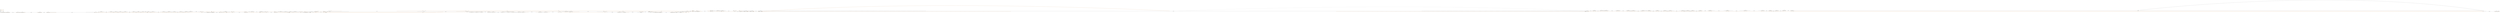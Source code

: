 digraph REFERENCE {
	graph [rankdir=LR splines=spline]
	node [color=black fillcolor=grey fixedsize=true shape=cds]
	edge [arrowhead=vee arrowsize=0.5 color=black penwidth=2]
	"156REF" [label="chrI 156 REF" width=1.2]
	"156REF" -> "157REF"
	"157REF" [label="chrI 157 REF" width=1.2]
	"157REF" -> "167REF"
	"167REF" [label="chrI 167 REF" width=1.2]
	"167REF" -> "168REF"
	"168REF" [label="chrI 168 REF" width=1.2]
	"168REF" -> "176REF"
	"176REF" [label="chrI 176 REF" width=7.2]
	"176REF" -> "177REF"
	"177REF" [label="chrI 177 REF" width=1.2]
	"177REF" -> "249REF"
	"249REF" [label="chrI 249 REF" width=1.2]
	"249REF" -> "250REF"
	"250REF" [label="chrI 250 REF" width=1.2]
	"250REF" -> "261REF"
	"261REF" [label="chrI 261 REF" width=15.8]
	"261REF" -> "262REF"
	"262REF" [label="chrI 262 REF" width=1.2]
	"262REF" -> "420REF"
	"420REF" [label="chrI 420 REF" width=5.4]
	"420REF" -> "421REF"
	"421REF" [label="chrI 421 REF" width=1.2]
	"421REF" -> "475REF"
	"475REF" [label="chrI 475 REF" width=3.2]
	"475REF" -> "476REF"
	"476REF" [label="chrI 476 REF" width=1.2]
	"476REF" -> "508REF"
	"508REF" [label="chrI 508 REF" width=2.0]
	"508REF" -> "509REF"
	"509REF" [label="chrI 509 REF" width=1.2]
	"509REF" -> "529REF"
	"529REF" [label="chrI 529 REF" width=7.3]
	"529REF" -> "530REF"
	"530REF" [label="chrI 530 REF" width=1.2]
	"530REF" -> "603REF"
	"603REF" [label="chrI 603 REF" width=1.2]
	"603REF" -> "604REF"
	"604REF" [label="chrI 604 REF" width=1.2]
	"604REF" -> "609REF"
	"609REF" [label="chrI 609 REF" width=1.2]
	"609REF" -> "610REF"
	"610REF" [label="chrI 610 REF" width=1.2]
	"610REF" -> "617REF"
	"617REF" [label="chrI 617 REF" width=1.5]
	"617REF" -> "618REF"
	"618REF" [label="chrI 618 REF" width=1.2]
	"618REF" -> "633REF"
	"633REF" [label="chrI 633 REF" width=5.8]
	"633REF" -> "634REF"
	"634REF" [label="chrI 634 REF" width=1.2]
	"634REF" -> "692REF"
	"692REF" [label="chrI 692 REF" width=1.2]
	"692REF" -> "693REF"
	"693REF" [label="chrI 693 REF" width=1.2]
	"693REF" -> "700REF"
	"700REF" [label="chrI 700 REF" width=1.2]
	"700REF" -> "701REF"
	"701REF" [label="chrI 701 REF" width=1.2]
	"701REF" -> "708REF"
	"708REF" [label="chrI 708 REF" width=2.0]
	"708REF" -> "709REF"
	"709REF" [label="chrI 709 REF" width=1.2]
	"709REF" -> "729REF"
	"729REF" [label="chrI 729 REF" width=1.2]
	"729REF" -> "730REF"
	"730REF" [label="chrI 730 REF" width=1.2]
	"730REF" -> "742REF"
	"742REF" [label="chrI 742 REF" width=8.2]
	"742REF" -> "743REF"
	"743REF" [label="chrI 743 REF" width=1.2]
	"743REF" -> "825REF"
	"825REF" [label="chrI 825 REF" width=2.1]
	"825REF" -> "826REF"
	"826REF" [label="chrI 826 REF" width=1.2]
	"826REF" -> "847REF"
	"847REF" [label="chrI 847 REF" width=2.2]
	"847REF" -> "848REF"
	"848REF" [label="chrI 848 REF" width=1.2]
	"848REF" -> "870REF"
	"870REF" [label="chrI 870 REF" width=3.2]
	"870REF" -> "871REF"
	"871REF" [label="chrI 871 REF" width=1.2]
	"871REF" -> "903REF"
	"903REF" [label="chrI 903 REF" width=2.0]
	"903REF" -> "904REF"
	"904REF" [label="chrI 904 REF" width=1.2]
	"904REF" -> "924REF"
	"924REF" [label="chrI 924 REF" width=1.2]
	"924REF" -> "925REF"
	"925REF" [label="chrI 925 REF" width=1.2]
	"925REF" -> "936REF"
	"936REF" [label="chrI 936 REF" width=4.2]
	"936REF" -> "937REF"
	"937REF" [label="chrI 937 REF" width=1.2]
	"937REF" -> "979REF"
	"979REF" [label="chrI 979 REF" width=2.7]
	"979REF" -> "980REF"
	"980REF" [label="chrI 980 REF" width=1.2]
	"980REF" -> "1007REF"
	"1007REF" [label="chrI 1007 REF" width=1.2]
	"1007REF" -> "1008REF"
	"1008REF" [label="chrI 1008 REF" width=1.2]
	"1008REF" -> "1012REF"
	"1012REF" [label="chrI 1012 REF" width=1.2]
	"1012REF" -> "1013REF"
	"1013REF" [label="chrI 1013 REF" width=1.2]
	"1013REF" -> "1024REF"
	"1024REF" [label="chrI 1024 REF" width=1.2]
	"1024REF" -> "1025REF"
	"1025REF" [label="chrI 1025 REF" width=1.2]
	"1025REF" -> "1034REF"
	"1034REF" [label="chrI 1034 REF" width=2.9]
	"1034REF" -> "1035REF"
	"1035REF" [label="chrI 1035 REF" width=1.2]
	"1035REF" -> "1064REF"
	"1064REF" [label="chrI 1064 REF" width=1.2]
	"1064REF" -> "1065REF"
	"1065REF" [label="chrI 1065 REF" width=1.2]
	"1065REF" -> "1073REF"
	"1073REF" [label="chrI 1073 REF" width=2.6]
	"1073REF" -> "1074REF"
	"1074REF" [label="chrI 1074 REF" width=1.2]
	"1074REF" -> "1100REF"
	"1100REF" [label="chrI 1100 REF" width=6.2]
	"1100REF" -> "1101REF"
	"1101REF" [label="chrI 1101 REF" width=1.2]
	"1101REF" -> "1163REF"
	"1163REF" [label="chrI 1163 REF" width=1.4]
	"1163REF" -> "1164REF"
	"1164REF" [label="chrI 1164 REF" width=1.2]
	"1164REF" -> "1178REF"
	"1178REF" [label="chrI 1178 REF" width=1.2]
	"1178REF" -> "1179REF"
	"1179REF" [label="chrI 1179 REF" width=1.2]
	"1179REF" -> "1183REF"
	"1183REF" [label="chrI 1183 REF" width=1.2]
	"1183REF" -> "1184REF"
	"1184REF" [label="chrI 1184 REF" width=1.2]
	"1184REF" -> "1196REF"
	"1196REF" [label="chrI 1196 REF" width=1.9]
	"1196REF" -> "1197REF"
	"1197REF" [label="chrI 1197 REF" width=1.2]
	"1197REF" -> "1216REF"
	"1216REF" [label="chrI 1216 REF" width=1.2]
	"1216REF" -> "1217REF"
	"1217REF" [label="chrI 1217 REF" width=1.2]
	"1217REF" -> "1229REF"
	"1229REF" [label="chrI 1229 REF" width=1.2]
	"1229REF" -> "1230REF"
	"1230REF" [label="chrI 1230 REF" width=1.2]
	"1230REF" -> "1237REF"
	"1237REF" [label="chrI 1237 REF" width=1.2]
	"1237REF" -> "1238REF"
	"1238REF" [label="chrI 1238 REF" width=1.2]
	"1238REF" -> "1244REF"
	"1244REF" [label="chrI 1244 REF" width=1.7]
	"1244REF" -> "1245REF"
	"1245REF" [label="chrI 1245 REF" width=1.2]
	"1245REF" -> "1262REF"
	"1262REF" [label="chrI 1262 REF" width=1.2]
	"1262REF" -> "1263REF"
	"1263REF" [label="chrI 1263 REF" width=1.2]
	"1263REF" -> "1274REF"
	"1274REF" [label="chrI 1274 REF" width=1.2]
	"1274REF" -> "1275REF"
	"1275REF" [label="chrI 1275 REF" width=1.2]
	"1275REF" -> "1278REF"
	"1278REF" [label="chrI 1278 REF" width=1.2]
	"1278REF" -> "1279REF"
	"1279REF" [label="chrI 1279 REF" width=1.2]
	"1279REF" -> "1283REF"
	"1283REF" [label="chrI 1283 REF" width=1.6]
	"1283REF" -> "1284REF"
	"1284REF" [label="chrI 1284 REF" width=1.2]
	"1284REF" -> "1300REF"
	"1300REF" [label="chrI 1300 REF" width=1.2]
	"1300REF" -> "1301REF"
	"1301REF" [label="chrI 1301 REF" width=1.2]
	"1301REF" -> "1302REF"
	"1302REF" [label="chrI 1302 REF" width=2.5]
	"1302REF" -> "1303REF"
	"1303REF" [label="chrI 1303 REF" width=1.2]
	"1303REF" -> "1328REF"
	"1328REF" [label="chrI 1328 REF" width=1.2]
	"1328REF" -> "1329REF"
	"1329REF" [label="chrI 1329 REF" width=1.2]
	"1329REF" -> "1333REF"
	"1333REF" [label="chrI 1333 REF" width=1.7]
	"1333REF" -> "1334REF"
	"1334REF" [label="chrI 1334 REF" width=1.2]
	"1334REF" -> "1351REF"
	"1351REF" [label="chrI 1351 REF" width=1.2]
	"1351REF" -> "1352REF"
	"1352REF" [label="chrI 1352 REF" width=1.2]
	"1352REF" -> "1363REF"
	"1363REF" [label="chrI 1363 REF" width=4.3]
	"1363REF" -> "1364REF"
	"1364REF" [label="chrI 1364 REF" width=1.2]
	"1364REF" -> "1407REF"
	"1407REF" [label="chrI 1407 REF" width=1.2]
	"1407REF" -> "1408REF"
	"1408REF" [label="chrI 1408 REF" width=1.2]
	"1408REF" -> "1413REF"
	"1413REF" [label="chrI 1413 REF" width=6.8]
	"1413REF" -> "1414REF"
	"1414REF" [label="chrI 1414 REF" width=1.2]
	"1414REF" -> "1482REF"
	"1482REF" [label="chrI 1482 REF" width=2.2]
	"1482REF" -> "1483REF"
	"1483REF" [label="chrI 1483 REF" width=1.2]
	"1483REF" -> "1505REF"
	"1505REF" [label="chrI 1505 REF" width=1.2]
	"1505REF" -> "1506REF"
	"1506REF" [label="chrI 1506 REF" width=1.2]
	"1506REF" -> "1517REF"
	"1517REF" [label="chrI 1517 REF" width=2.8]
	"1517REF" -> "1518REF"
	"1518REF" [label="chrI 1518 REF" width=1.2]
	"1518REF" -> "1546REF"
	"1546REF" [label="chrI 1546 REF" width=1.2]
	"1546REF" -> "1547REF"
	"1547REF" [label="chrI 1547 REF" width=1.2]
	"1547REF" -> "1557REF"
	"1557REF" [label="chrI 1557 REF" width=14.8]
	"1557REF" -> "1558REF"
	"1558REF" [label="chrI 1558 REF" width=1.2]
	"1558REF" -> "1706REF"
	"1706REF" [label="chrI 1706 REF" width=2.5]
	"1706REF" -> "1707REF"
	"1707REF" [label="chrI 1707 REF" width=1.2]
	"1707REF" -> "1732REF"
	"1732REF" [label="chrI 1732 REF" width=1.9]
	"1732REF" -> "1733REF"
	"1733REF" [label="chrI 1733 REF" width=1.2]
	"1733REF" -> "1752REF"
	"1752REF" [label="chrI 1752 REF" width=2.8]
	"1752REF" -> "1753REF"
	"1753REF" [label="chrI 1753 REF" width=1.2]
	"1753REF" -> "1781REF"
	"1781REF" [label="chrI 1781 REF" width=1.6]
	"1781REF" -> "1782REF"
	"1782REF" [label="chrI 1782 REF" width=1.2]
	"1782REF" -> "1798REF"
	"1798REF" [label="chrI 1798 REF" width=5.5]
	"1798REF" -> "1799REF"
	"1799REF" [label="chrI 1799 REF" width=1.2]
	"1799REF" -> "1854REF"
	"1854REF" [label="chrI 1854 REF" width=12.2]
	"1854REF" -> "1855REF"
	"1855REF" [label="chrI 1855 REF" width=1.2]
	"1855REF" -> "1977REF"
	"1977REF" [label="chrI 1977 REF" width=1.4]
	"1977REF" -> "1978REF"
	"1978REF" [label="chrI 1978 REF" width=1.2]
	"1978REF" -> "1992REF"
	"1992REF" [label="chrI 1992 REF" width=15.2]
	"1992REF" -> "1993REF"
	"1993REF" [label="chrI 1993 REF" width=1.2]
	"1993REF" -> "2145REF"
	"2145REF" [label="chrI 2145 REF" width=6.0]
	"2145REF" -> "2146REF"
	"2146REF" [label="chrI 2146 REF" width=1.2]
	"2146REF" -> "2206REF"
	"2206REF" [label="chrI 2206 REF" width=1.6]
	"2206REF" -> "2207REF"
	"2207REF" [label="chrI 2207 REF" width=1.2]
	"2207REF" -> "2223REF"
	"2223REF" [label="chrI 2223 REF" width=1.2]
	"2223REF" -> "2224REF"
	"2224REF" [label="chrI 2224 REF" width=1.2]
	"2224REF" -> "2227REF"
	"2227REF" [label="chrI 2227 REF" width=9.4]
	"2227REF" -> "2228REF"
	"2228REF" [label="chrI 2228 REF" width=1.2]
	"2228REF" -> "2322REF"
	"2322REF" [label="chrI 2322 REF" width=1.2]
	"2322REF" -> "2323REF"
	"2323REF" [label="chrI 2323 REF" width=1.2]
	"2323REF" -> "2330REF"
	"2330REF" [label="chrI 2330 REF" width=1.2]
	"2330REF" -> "2331REF"
	"2331REF" [label="chrI 2331 REF" width=1.2]
	"2331REF" -> "2335REF"
	"2335REF" [label="chrI 2335 REF" width=1.2]
	"2335REF" -> "2336REF"
	"2336REF" [label="chrI 2336 REF" width=1.2]
	"2336REF" -> "2339REF"
	"2339REF" [label="chrI 2339 REF" width=1.2]
	"2339REF" -> "2340REF"
	"2340REF" [label="chrI 2340 REF" width=1.2]
	"2340REF" -> "2352REF"
	"2352REF" [label="chrI 2352 REF" width=1.7]
	"2352REF" -> "2353REF"
	"2353REF" [label="chrI 2353 REF" width=1.2]
	"2353REF" -> "2370REF"
	"2370REF" [label="chrI 2370 REF" width=1.2]
	"2370REF" -> "2371REF"
	"2371REF" [label="chrI 2371 REF" width=1.2]
	"2371REF" -> "2376REF"
	"2376REF" [label="chrI 2376 REF" width=2.8]
	"2376REF" -> "2377REF"
	"2377REF" [label="chrI 2377 REF" width=1.2]
	"2377REF" -> "2405REF"
	"2405REF" [label="chrI 2405 REF" width=1.2]
	"2405REF" -> "2406REF"
	"2406REF" [label="chrI 2406 REF" width=1.2]
	"2406REF" -> "2412REF"
	"2412REF" [label="chrI 2412 REF" width=7.4]
	"2412REF" -> "2413REF"
	"2413REF" [label="chrI 2413 REF" width=1.2]
	"2413REF" -> "2487REF"
	"2487REF" [label="chrI 2487 REF" width=2.3]
	"2487REF" -> "2488REF"
	"2488REF" [label="chrI 2488 REF" width=1.2]
	"2488REF" -> "2511REF"
	"2511REF" [label="chrI 2511 REF" width=1.2]
	"2511REF" -> "2512REF"
	"2512REF" [label="chrI 2512 REF" width=1.2]
	"2512REF" -> "2523REF"
	"2523REF" [label="chrI 2523 REF" width=1.7]
	"2523REF" -> "2524REF"
	"2524REF" [label="chrI 2524 REF" width=1.2]
	"2524REF" -> "2541REF"
	"2541REF" [label="chrI 2541 REF" width=4.5]
	"2541REF" -> "2542REF"
	"2542REF" [label="chrI 2542 REF" width=1.2]
	"2542REF" -> "2587REF"
	"2587REF" [label="chrI 2587 REF" width=11.7]
	"2587REF" -> "2588REF"
	"2588REF" [label="chrI 2588 REF" width=1.2]
	"2588REF" -> "2705REF"
	"2705REF" [label="chrI 2705 REF" width=4.1]
	"2705REF" -> "2706REF"
	"2706REF" [label="chrI 2706 REF" width=1.2]
	"2706REF" -> "2747REF"
	"2747REF" [label="chrI 2747 REF" width=4.1]
	"2747REF" -> "2748REF"
	"2748REF" [label="chrI 2748 REF" width=1.2]
	"2748REF" -> "2789REF"
	"2789REF" [label="chrI 2789 REF" width=1.2]
	"2789REF" -> "2790REF"
	"2790REF" [label="chrI 2790 REF" width=1.2]
	"2790REF" -> "2796REF"
	"2796REF" [label="chrI 2796 REF" width=9.3]
	"2796REF" -> "2797REF"
	"2797REF" [label="chrI 2797 REF" width=1.2]
	"2797REF" -> "2890REF"
	"2890REF" [label="chrI 2890 REF" width=7.8]
	"2890REF" -> "2891REF"
	"2891REF" [label="chrI 2891 REF" width=1.2]
	"2891REF" -> "2969REF"
	"2969REF" [label="chrI 2969 REF" width=1.6]
	"2969REF" -> "2970REF"
	"2970REF" [label="chrI 2970 REF" width=1.2]
	"2970REF" -> "2986REF"
	"2986REF" [label="chrI 2986 REF" width=6.8]
	"2986REF" -> "2987REF"
	"2987REF" [label="chrI 2987 REF" width=1.2]
	"2987REF" -> "3055REF"
	"3055REF" [label="chrI 3055 REF" width=3.0]
	"3055REF" -> "3056REF"
	"3056REF" [label="chrI 3056 REF" width=1.2]
	"3056REF" -> "3086REF"
	"3086REF" [label="chrI 3086 REF" width=5.3]
	"3086REF" -> "3087REF"
	"3087REF" [label="chrI 3087 REF" width=1.2]
	"3087REF" -> "3140REF"
	"3140REF" [label="chrI 3140 REF" width=4.5]
	"3140REF" -> "3141REF"
	"3141REF" [label="chrI 3141 REF" width=1.2]
	"3141REF" -> "3186REF"
	"3186REF" [label="chrI 3186 REF" width=1.9]
	"3186REF" -> "3187REF"
	"3187REF" [label="chrI 3187 REF" width=1.2]
	"3187REF" -> "3206REF"
	"3206REF" [label="chrI 3206 REF" width=10.3]
	"3206REF" -> "3207REF"
	"3207REF" [label="chrI 3207 REF" width=1.2]
	"3207REF" -> "3310REF"
	"3310REF" [label="chrI 3310 REF" width=1.6]
	"3310REF" -> "3311REF"
	"3311REF" [label="chrI 3311 REF" width=1.2]
	"3311REF" -> "3327REF"
	"3327REF" [label="chrI 3327 REF" width=1.3]
	"3327REF" -> "3328REF"
	"3328REF" [label="chrI 3328 REF" width=1.2]
	"3328REF" -> "3341REF"
	"3341REF" [label="chrI 3341 REF" width=4.6]
	"3341REF" -> "3342REF"
	"3342REF" [label="chrI 3342 REF" width=1.2]
	"3342REF" -> "3388REF"
	"3388REF" [label="chrI 3388 REF" width=7.2]
	"3388REF" -> "3389REF"
	"3389REF" [label="chrI 3389 REF" width=1.2]
	"3389REF" -> "3461REF"
	"3461REF" [label="chrI 3461 REF" width=15.7]
	"3461REF" -> "3462REF"
	"3462REF" [label="chrI 3462 REF" width=1.2]
	"3462REF" -> "3619REF"
	"3619REF" [label="chrI 3619 REF" width=16.4]
	"3619REF" -> "3620REF"
	"3620REF" [label="chrI 3620 REF" width=1.2]
	"3620REF" -> "3784REF"
	"3784REF" [label="chrI 3784 REF" width=15.6]
	"3784REF" -> "3785REF"
	"3785REF" [label="chrI 3785 REF" width=1.2]
	"3785REF" -> "3941REF"
	"3941REF" [label="chrI 3941 REF" width=4.7]
	"3941REF" -> "3942REF"
	"3942REF" [label="chrI 3942 REF" width=1.2]
	"3942REF" -> "3989REF"
	"3989REF" [label="chrI 3989 REF" width=3.1]
	"3989REF" -> "3990REF"
	"3990REF" [label="chrI 3990 REF" width=1.2]
	"3990REF" -> "4021REF"
	"4021REF" [label="chrI 4021 REF" width=4.4]
	"4021REF" -> "4022REF"
	"4022REF" [label="chrI 4022 REF" width=1.2]
	"4022REF" -> "4066REF"
	"4066REF" [label="chrI 4066 REF" width=5.2]
	"4066REF" -> "4067REF"
	"4067REF" [label="chrI 4067 REF" width=1.2]
	"4067REF" -> "4119REF"
	"4119REF" [label="chrI 4119 REF" width=787.6]
	"4119REF" -> "4120REF"
	"4120REF" [label="chrI 4120 REF" width=1.2]
	"4120REF" -> "11996REF"
	"11996REF" [label="chrI 11996 REF" width=12.1]
	"11996REF" -> "11997REF"
	"11997REF" [label="chrI 11997 REF" width=1.2]
	"11997REF" -> "12118REF"
	"12118REF" [label="chrI 12118 REF"]
	"12119REF" [label="chrI 12119 REF"]
	"12118REF" -> "12119REF"
	REF [label=Reference width=1.6]
	REF_ [label=Path]
	REF -> REF_
	subgraph yi38small {
		node [color="#cccc66" fillcolor="#a06435" shape=cds]
		edge [arrowhead=vee arrowsize=0.5 color="#bf7f40" penwidth=4]
		"156REF" [label="chrI 156 REF" width=1.2]
		"156REF" -> "157T" [label=yi38small]
		"157T" [label="chrI 157 T" width=1.2]
		"157T" -> "167REF" [label=yi38small]
		"167REF" [label="chrI 167 REF" width=1.2]
		"167REF" -> "168C" [label=yi38small]
		"168C" [label="chrI 168 C" width=1.2]
		"168C" -> "176REF" [label=yi38small]
		"176REF" [label="chrI 176 REF" width=7.2]
		"176REF" -> "177C" [label=yi38small]
		"177C" [label="chrI 177 C" width=1.2]
		"177C" -> "249REF" [label=yi38small]
		"249REF" [label="chrI 249 REF" width=1.2]
		"249REF" -> "250A" [label=yi38small]
		"250A" [label="chrI 250 A" width=1.2]
		"250A" -> "261REF" [label=yi38small]
		"261REF" [label="chrI 261 REF" width=15.8]
		"261REF" -> "262G" [label=yi38small]
		"262G" [label="chrI 262 G" width=1.2]
		"262G" -> "420REF" [label=yi38small]
		"420REF" [label="chrI 420 REF" width=5.4]
		"420REF" -> "421A" [label=yi38small]
		"421A" [label="chrI 421 A" width=1.2]
		"421A" -> "475REF" [label=yi38small]
		"475REF" [label="chrI 475 REF" width=50.3]
		"475REF" -> "476T" [label=yi38small]
		"476T" [label="chrI 476 T" width=1.2]
		"476T" -> "979REF" [label=yi38small]
		"979REF" [label="chrI 979 REF" width=2.7]
		"979REF" -> "980AC" [label=yi38small]
		"980AC" [label="chrI 980 AC" width=1.2]
		"980AC" -> "1007REF" [label=yi38small]
		"1007REF" [label="chrI 1007 REF" width=1.2]
		"1007REF" -> "1008GTATC" [label=yi38small]
		"1008GTATC" [label="chrI 1008 GTATC" width=1.2]
		"1008GTATC" -> "1012REF" [label=yi38small]
		"1012REF" [label="chrI 1012 REF" width=5.1]
		"1012REF" -> "1013C" [label=yi38small]
		"1013C" [label="chrI 1013 C" width=1.2]
		"1013C" -> "1064REF" [label=yi38small]
		"1064REF" [label="chrI 1064 REF" width=11.3]
		"1064REF" -> "1065T" [label=yi38small]
		"1065T" [label="chrI 1065 T" width=1.2]
		"1065T" -> "1178REF" [label=yi38small]
		"1178REF" [label="chrI 1178 REF" width=6.5]
		"1178REF" -> "1179T" [label=yi38small]
		"1179T" [label="chrI 1179 T" width=1.2]
		"1179T" -> "1244REF" [label=yi38small]
		"1244REF" [label="chrI 1244 REF" width=1.7]
		"1244REF" -> "1245A" [label=yi38small]
		"1245A" [label="chrI 1245 A" width=1.2]
		"1245A" -> "1262REF" [label=yi38small]
		"1262REF" [label="chrI 1262 REF" width=3.9]
		"1262REF" -> "1263T" [label=yi38small]
		"1263T" [label="chrI 1263 T" width=1.2]
		"1263T" -> "1302REF" [label=yi38small]
		"1302REF" [label="chrI 1302 REF" width=44.9]
		"1302REF" -> "1303T" [label=yi38small]
		"1303T" [label="chrI 1303 T" width=1.2]
		"1303T" -> "1752REF" [label=yi38small]
		"1752REF" [label="chrI 1752 REF" width=2.8]
		"1752REF" -> "1753A" [label=yi38small]
		"1753A" [label="chrI 1753 A" width=1.2]
		"1753A" -> "1781REF" [label=yi38small]
		"1781REF" [label="chrI 1781 REF" width=1.6]
		"1781REF" -> "1782T" [label=yi38small]
		"1782T" [label="chrI 1782 T" width=1.2]
		"1782T" -> "1798REF" [label=yi38small]
		"1798REF" [label="chrI 1798 REF" width=34.6]
		"1798REF" -> "1799A" [label=yi38small]
		"1799A" [label="chrI 1799 A" width=1.2]
		"1799A" -> "2145REF" [label=yi38small]
		"2145REF" [label="chrI 2145 REF" width=18.4]
		"2145REF" -> "2146A" [label=yi38small]
		"2146A" [label="chrI 2146 A" width=1.2]
		"2146A" -> "2330REF" [label=yi38small]
		"2330REF" [label="chrI 2330 REF" width=1.2]
		"2330REF" -> "2331C" [label=yi38small]
		"2331C" [label="chrI 2331 C" width=1.2]
		"2331C" -> "2339REF" [label=yi38small]
		"2339REF" [label="chrI 2339 REF" width=3.0]
		"2339REF" -> "2340C" [label=yi38small]
		"2340C" [label="chrI 2340 C" width=1.2]
		"2340C" -> "2370REF" [label=yi38small]
		"2370REF" [label="chrI 2370 REF" width=1.2]
		"2370REF" -> "2371ACTA" [label=yi38small]
		"2371ACTA" [label="chrI 2371 ACTA" width=1.2]
		"2371ACTA" -> "2376REF" [label=yi38small]
		"2376REF" [label="chrI 2376 REF" width=2.8]
		"2376REF" -> "2377A" [label=yi38small]
		"2377A" [label="chrI 2377 A" width=1.2]
		"2377A" -> "2405REF" [label=yi38small]
		"2405REF" [label="chrI 2405 REF" width=1.2]
		"2405REF" -> "2406C" [label=yi38small]
		"2406C" [label="chrI 2406 C" width=1.2]
		"2406C" -> "2412REF" [label=yi38small]
		"2412REF" [label="chrI 2412 REF" width=9.8]
		"2412REF" -> "2413G" [label=yi38small]
		"2413G" [label="chrI 2413 G" width=1.2]
		"2413G" -> "2511REF" [label=yi38small]
		"2511REF" [label="chrI 2511 REF" width=1.2]
		"2511REF" -> "2512G" [label=yi38small]
		"2512G" [label="chrI 2512 G" width=1.2]
		"2512G" -> "2523REF" [label=yi38small]
		"2523REF" [label="chrI 2523 REF" width=1.7]
		"2523REF" -> "2524C" [label=yi38small]
		"2524C" [label="chrI 2524 C" width=1.2]
		"2524C" -> "2541REF" [label=yi38small]
		"2541REF" [label="chrI 2541 REF" width=4.5]
		"2541REF" -> "2542G" [label=yi38small]
		"2542G" [label="chrI 2542 G" width=1.2]
		"2542G" -> "2587REF" [label=yi38small]
		"2587REF" [label="chrI 2587 REF" width=11.7]
		"2587REF" -> "2588T" [label=yi38small]
		"2588T" [label="chrI 2588 T" width=1.2]
		"2588T" -> "2705REF" [label=yi38small]
		"2705REF" [label="chrI 2705 REF" width=4.1]
		"2705REF" -> "2706G" [label=yi38small]
		"2706G" [label="chrI 2706 G" width=1.2]
		"2706G" -> "2747REF" [label=yi38small]
		"2747REF" [label="chrI 2747 REF" width=4.1]
		"2747REF" -> "2748T" [label=yi38small]
		"2748T" [label="chrI 2748 T" width=1.2]
		"2748T" -> "2789REF" [label=yi38small]
		"2789REF" [label="chrI 2789 REF" width=1.2]
		"2789REF" -> "2790A" [label=yi38small]
		"2790A" [label="chrI 2790 A" width=1.2]
		"2790A" -> "2796REF" [label=yi38small]
		"2796REF" [label="chrI 2796 REF" width=9.3]
		"2796REF" -> "2797G" [label=yi38small]
		"2797G" [label="chrI 2797 G" width=1.2]
		"2797G" -> "2890REF" [label=yi38small]
		"2890REF" [label="chrI 2890 REF" width=7.8]
		"2890REF" -> "2891T" [label=yi38small]
		"2891T" [label="chrI 2891 T" width=1.2]
		"2891T" -> "2969REF" [label=yi38small]
		"2969REF" [label="chrI 2969 REF" width=1.6]
		"2969REF" -> "2970C" [label=yi38small]
		"2970C" [label="chrI 2970 C" width=1.2]
		"2970C" -> "2986REF" [label=yi38small]
		"2986REF" [label="chrI 2986 REF" width=6.8]
		"2986REF" -> "2987A" [label=yi38small]
		"2987A" [label="chrI 2987 A" width=1.2]
		"2987A" -> "3055REF" [label=yi38small]
		"3055REF" [label="chrI 3055 REF" width=3.0]
		"3055REF" -> "3056A" [label=yi38small]
		"3056A" [label="chrI 3056 A" width=1.2]
		"3056A" -> "3086REF" [label=yi38small]
		"3086REF" [label="chrI 3086 REF" width=5.3]
		"3086REF" -> "3087G" [label=yi38small]
		"3087G" [label="chrI 3087 G" width=1.2]
		"3087G" -> "3140REF" [label=yi38small]
		"3140REF" [label="chrI 3140 REF" width=4.5]
		"3140REF" -> "3141T" [label=yi38small]
		"3141T" [label="chrI 3141 T" width=1.2]
		"3141T" -> "3186REF" [label=yi38small]
		"3186REF" [label="chrI 3186 REF" width=1.9]
		"3186REF" -> "3187C" [label=yi38small]
		"3187C" [label="chrI 3187 C" width=1.2]
		"3187C" -> "3206REF" [label=yi38small]
		"3206REF" [label="chrI 3206 REF" width=10.3]
		"3206REF" -> "3207G" [label=yi38small]
		"3207G" [label="chrI 3207 G" width=1.2]
		"3207G" -> "3310REF" [label=yi38small]
		"3310REF" [label="chrI 3310 REF" width=1.6]
		"3310REF" -> "3311CCC" [label=yi38small]
		"3311CCC" [label="chrI 3311 CCC" width=1.2]
		"3311CCC" -> "3327REF" [label=yi38small]
		"3327REF" [label="chrI 3327 REF" width=1.3]
		"3327REF" -> "3328C" [label=yi38small]
		"3328C" [label="chrI 3328 C" width=1.2]
		"3328C" -> "3341REF" [label=yi38small]
		"3341REF" [label="chrI 3341 REF" width=4.6]
		"3341REF" -> "3342G" [label=yi38small]
		"3342G" [label="chrI 3342 G" width=1.2]
		"3342G" -> "3388REF" [label=yi38small]
		"3388REF" [label="chrI 3388 REF" width=7.2]
		"3388REF" -> "3389T" [label=yi38small]
		"3389T" [label="chrI 3389 T" width=1.2]
		"3389T" -> "3461REF" [label=yi38small]
		"3461REF" [label="chrI 3461 REF" width=15.7]
		"3461REF" -> "3462C" [label=yi38small]
		"3462C" [label="chrI 3462 C" width=1.2]
		"3462C" -> "3619REF" [label=yi38small]
		"3619REF" [label="chrI 3619 REF" width=16.4]
		"3619REF" -> "3620A" [label=yi38small]
		"3620A" [label="chrI 3620 A" width=1.2]
		"3620A" -> "3784REF" [label=yi38small]
		"3784REF" [label="chrI 3784 REF" width=15.6]
		"3784REF" -> "3785C" [label=yi38small]
		"3785C" [label="chrI 3785 C" width=1.2]
		"3785C" -> "3941REF" [label=yi38small]
		"3941REF" [label="chrI 3941 REF" width=4.7]
		"3941REF" -> "3942A" [label=yi38small]
		"3942A" [label="chrI 3942 A" width=1.2]
		"3942A" -> "3989REF" [label=yi38small]
		"3989REF" [label="chrI 3989 REF" width=3.1]
		"3989REF" -> "3990A" [label=yi38small]
		"3990A" [label="chrI 3990 A" width=1.2]
		"3990A" -> "4021REF" [label=yi38small]
		"4021REF" [label="chrI 4021 REF" width=4.4]
		"4021REF" -> "4022A" [label=yi38small]
		"4022A" [label="chrI 4022 A" width=1.2]
		"4022A" -> "4066REF" [label=yi38small]
		"4066REF" [label="chrI 4066 REF" width=5.2]
		"4066REF" -> "4067G" [label=yi38small]
		"4067G" [label="chrI 4067 G" width=1.2]
		"4067G" -> "4119A" [label=yi38small]
		"4119A" [label="chrI 4119 A"]
		"4120REF" [label="chrI 4120 REF"]
		"4119A" -> "4120REF"
		yi38small [label=yi38small]
		yi38small_ [label=Path]
		yi38small -> yi38small_
	}
	subgraph j11small {
		node [color="#cccc66" fillcolor="#a06435" shape=cds]
		edge [arrowhead=vee arrowsize=0.5 color="#bf7f40" penwidth=4]
		"1274REF" [label="chrI 1274 REF" width=1.2]
		"1274REF" -> "1275G" [label=j11small]
		"1275G" [label="chrI 1275 G" width=1.2]
		"1275G" -> "1283REF" [label=j11small]
		"1283REF" [label="chrI 1283 REF" width=1.6]
		"1283REF" -> "1284C" [label=j11small]
		"1284C" [label="chrI 1284 C" width=1.2]
		"1284C" -> "1300REF" [label=j11small]
		"1300REF" [label="chrI 1300 REF" width=103.8]
		"1300REF" -> "1301A" [label=j11small]
		"1301A" [label="chrI 1301 A" width=1.2]
		"1301A" -> "2339REF" [label=j11small]
		"2339REF" [label="chrI 2339 REF"]
		"2340C" [label="chrI 2340 C"]
		"2339REF" -> "2340C"
		j11small [label=j11small]
		j11small_ [label=Path]
		j11small -> j11small_
	}
	subgraph mf1small {
		node [color="#cccc66" fillcolor="#a06435" shape=cds]
		edge [arrowhead=vee arrowsize=0.5 color="#bf7f40" penwidth=4]
		"508REF" [label="chrI 508 REF" width=2.0]
		"508REF" -> "509A" [label=mf1small]
		"509A" [label="chrI 509 A" width=1.2]
		"509A" -> "529REF" [label=mf1small]
		"529REF" [label="chrI 529 REF" width=7.3]
		"529REF" -> "530G" [label=mf1small]
		"530G" [label="chrI 530 G" width=1.2]
		"530G" -> "603REF" [label=mf1small]
		"603REF" [label="chrI 603 REF" width=1.2]
		"603REF" -> "604T" [label=mf1small]
		"604T" [label="chrI 604 T" width=1.2]
		"604T" -> "609REF" [label=mf1small]
		"609REF" [label="chrI 609 REF" width=1.2]
		"609REF" -> "610A" [label=mf1small]
		"610A" [label="chrI 610 A" width=1.2]
		"610A" -> "617REF" [label=mf1small]
		"617REF" [label="chrI 617 REF" width=1.5]
		"617REF" -> "618C" [label=mf1small]
		"618C" [label="chrI 618 C" width=1.2]
		"618C" -> "633REF" [label=mf1small]
		"633REF" [label="chrI 633 REF" width=5.8]
		"633REF" -> "634T" [label=mf1small]
		"634T" [label="chrI 634 T" width=1.2]
		"634T" -> "692REF" [label=mf1small]
		"692REF" [label="chrI 692 REF" width=1.2]
		"692REF" -> "693A" [label=mf1small]
		"693A" [label="chrI 693 A" width=1.2]
		"693A" -> "700REF" [label=mf1small]
		"700REF" [label="chrI 700 REF" width=1.2]
		"700REF" -> "701AAT" [label=mf1small]
		"701AAT" [label="chrI 701 AAT" width=1.2]
		"701AAT" -> "708G" [label=mf1small]
		"708G" [label="chrI 708 G" width=2.0]
		"708G" -> "709C" [label=mf1small]
		"709C" [label="chrI 709 C" width=1.2]
		"709C" -> "729REF" [label=mf1small]
		"729REF" [label="chrI 729 REF" width=1.2]
		"729REF" -> "730T" [label=mf1small]
		"730T" [label="chrI 730 T" width=1.2]
		"730T" -> "742REF" [label=mf1small]
		"742REF" [label="chrI 742 REF" width=8.2]
		"742REF" -> "743T" [label=mf1small]
		"743T" [label="chrI 743 T" width=1.2]
		"743T" -> "825REF" [label=mf1small]
		"825REF" [label="chrI 825 REF" width=2.1]
		"825REF" -> "826C" [label=mf1small]
		"826C" [label="chrI 826 C" width=1.2]
		"826C" -> "847REF" [label=mf1small]
		"847REF" [label="chrI 847 REF" width=2.2]
		"847REF" -> "848T" [label=mf1small]
		"848T" [label="chrI 848 T" width=1.2]
		"848T" -> "870REF" [label=mf1small]
		"870REF" [label="chrI 870 REF" width=3.2]
		"870REF" -> "871C" [label=mf1small]
		"871C" [label="chrI 871 C" width=1.2]
		"871C" -> "903REF" [label=mf1small]
		"903REF" [label="chrI 903 REF" width=2.0]
		"903REF" -> "904A" [label=mf1small]
		"904A" [label="chrI 904 A" width=1.2]
		"904A" -> "924REF" [label=mf1small]
		"924REF" [label="chrI 924 REF" width=1.2]
		"924REF" -> "925C" [label=mf1small]
		"925C" [label="chrI 925 C" width=1.2]
		"925C" -> "936REF" [label=mf1small]
		"936REF" [label="chrI 936 REF" width=8.7]
		"936REF" -> "937T" [label=mf1small]
		"937T" [label="chrI 937 T" width=1.2]
		"937T" -> "1024REF" [label=mf1small]
		"1024REF" [label="chrI 1024 REF" width=1.2]
		"1024REF" -> "1025T" [label=mf1small]
		"1025T" [label="chrI 1025 T" width=1.2]
		"1025T" -> "1034REF" [label=mf1small]
		"1034REF" [label="chrI 1034 REF" width=3.8]
		"1034REF" -> "1035T" [label=mf1small]
		"1035T" [label="chrI 1035 T" width=1.2]
		"1035T" -> "1073REF" [label=mf1small]
		"1073REF" [label="chrI 1073 REF" width=2.6]
		"1073REF" -> "1074A" [label=mf1small]
		"1074A" [label="chrI 1074 A" width=1.2]
		"1074A" -> "1100REF" [label=mf1small]
		"1100REF" [label="chrI 1100 REF" width=6.2]
		"1100REF" -> "1101A" [label=mf1small]
		"1101A" [label="chrI 1101 A" width=1.2]
		"1101A" -> "1163REF" [label=mf1small]
		"1163REF" [label="chrI 1163 REF" width=1.9]
		"1163REF" -> "1164C" [label=mf1small]
		"1164C" [label="chrI 1164 C" width=1.2]
		"1164C" -> "1183REF" [label=mf1small]
		"1183REF" [label="chrI 1183 REF" width=1.2]
		"1183REF" -> "1184T" [label=mf1small]
		"1184T" [label="chrI 1184 T" width=1.2]
		"1184T" -> "1196REF" [label=mf1small]
		"1196REF" [label="chrI 1196 REF" width=1.9]
		"1196REF" -> "1197T" [label=mf1small]
		"1197T" [label="chrI 1197 T" width=1.2]
		"1197T" -> "1216REF" [label=mf1small]
		"1216REF" [label="chrI 1216 REF" width=1.2]
		"1216REF" -> "1217T" [label=mf1small]
		"1217T" [label="chrI 1217 T" width=1.2]
		"1217T" -> "1229REF" [label=mf1small]
		"1229REF" [label="chrI 1229 REF" width=1.2]
		"1229REF" -> "1230A" [label=mf1small]
		"1230A" [label="chrI 1230 A" width=1.2]
		"1230A" -> "1237REF" [label=mf1small]
		"1237REF" [label="chrI 1237 REF" width=2.4]
		"1237REF" -> "1238T" [label=mf1small]
		"1238T" [label="chrI 1238 T" width=1.2]
		"1238T" -> "1262REF" [label=mf1small]
		"1262REF" [label="chrI 1262 REF" width=1.5]
		"1262REF" -> "1263T" [label="yi38small - mf1small" color=black style=dotted]
		"1263T" [label="chrI 1263 T" width=1.2]
		"1263T" -> "1278REF" [label=mf1small]
		"1278REF" [label="chrI 1278 REF" width=4.9]
		"1278REF" -> "1279T" [label=mf1small]
		"1279T" [label="chrI 1279 T" width=1.2]
		"1279T" -> "1328REF" [label=mf1small]
		"1328REF" [label="chrI 1328 REF" width=1.2]
		"1328REF" -> "1329A" [label=mf1small]
		"1329A" [label="chrI 1329 A" width=1.2]
		"1329A" -> "1333REF" [label=mf1small]
		"1333REF" [label="chrI 1333 REF" width=1.7]
		"1333REF" -> "1334T" [label=mf1small]
		"1334T" [label="chrI 1334 T" width=1.2]
		"1334T" -> "1351REF" [label=mf1small]
		"1351REF" [label="chrI 1351 REF" width=1.2]
		"1351REF" -> "1352G" [label=mf1small]
		"1352G" [label="chrI 1352 G" width=1.2]
		"1352G" -> "1363REF" [label=mf1small]
		"1363REF" [label="chrI 1363 REF" width=4.3]
		"1363REF" -> "1364C" [label=mf1small]
		"1364C" [label="chrI 1364 C" width=1.2]
		"1364C" -> "1407REF" [label=mf1small]
		"1407REF" [label="chrI 1407 REF" width=1.2]
		"1407REF" -> "1408T" [label=mf1small]
		"1408T" [label="chrI 1408 T" width=1.2]
		"1408T" -> "1413REF" [label=mf1small]
		"1413REF" [label="chrI 1413 REF" width=6.8]
		"1413REF" -> "1414A" [label=mf1small]
		"1414A" [label="chrI 1414 A" width=1.2]
		"1414A" -> "1482REF" [label=mf1small]
		"1482REF" [label="chrI 1482 REF" width=2.2]
		"1482REF" -> "1483A" [label=mf1small]
		"1483A" [label="chrI 1483 A" width=1.2]
		"1483A" -> "1505REF" [label=mf1small]
		"1505REF" [label="chrI 1505 REF" width=1.2]
		"1505REF" -> "1506G" [label=mf1small]
		"1506G" [label="chrI 1506 G" width=1.2]
		"1506G" -> "1517REF" [label=mf1small]
		"1517REF" [label="chrI 1517 REF" width=2.8]
		"1517REF" -> "1518C" [label=mf1small]
		"1518C" [label="chrI 1518 C" width=1.2]
		"1518C" -> "1546REF" [label=mf1small]
		"1546REF" [label="chrI 1546 REF" width=1.2]
		"1546REF" -> "1547A" [label=mf1small]
		"1547A" [label="chrI 1547 A" width=1.2]
		"1547A" -> "1557REF" [label=mf1small]
		"1557REF" [label="chrI 1557 REF" width=14.8]
		"1557REF" -> "1558A" [label=mf1small]
		"1558A" [label="chrI 1558 A" width=1.2]
		"1558A" -> "1706REF" [label=mf1small]
		"1706REF" [label="chrI 1706 REF" width=2.5]
		"1706REF" -> "1707G" [label=mf1small]
		"1707G" [label="chrI 1707 G" width=1.2]
		"1707G" -> "1732REF" [label=mf1small]
		"1732REF" [label="chrI 1732 REF" width=12.1]
		"1732REF" -> "1733A" [label=mf1small]
		"1733A" [label="chrI 1733 A" width=1.2]
		"1733A" -> "1854REF" [label=mf1small]
		"1854REF" [label="chrI 1854 REF" width=12.2]
		"1854REF" -> "1855A" [label=mf1small]
		"1855A" [label="chrI 1855 A" width=1.2]
		"1855A" -> "1977REF" [label=mf1small]
		"1977REF" [label="chrI 1977 REF" width=1.4]
		"1977REF" -> "1978A" [label=mf1small]
		"1978A" [label="chrI 1978 A" width=1.2]
		"1978A" -> "1992REF" [label=mf1small]
		"1992REF" [label="chrI 1992 REF" width=15.2]
		"1992REF" -> "1993C" [label=mf1small]
		"1993C" [label="chrI 1993 C" width=1.2]
		"1993C" -> "2145REF" [label=mf1small]
		"2145REF" [label="chrI 2145 REF" width=6.0]
		"2145REF" -> "2146A" [label="yi38small - mf1small" color=black style=dotted]
		"2146A" [label="chrI 2146 A" width=1.2]
		"2146A" -> "2206REF" [label=mf1small]
		"2206REF" [label="chrI 2206 REF" width=1.6]
		"2206REF" -> "2207G" [label=mf1small]
		"2207G" [label="chrI 2207 G" width=1.2]
		"2207G" -> "2223REF" [label=mf1small]
		"2223REF" [label="chrI 2223 REF" width=1.2]
		"2223REF" -> "2224AC" [label=mf1small]
		"2224AC" [label="chrI 2224 AC" width=1.2]
		"2224AC" -> "2227REF" [label=mf1small]
		"2227REF" [label="chrI 2227 REF" width=9.4]
		"2227REF" -> "2228G" [label=mf1small]
		"2228G" [label="chrI 2228 G" width=1.2]
		"2228G" -> "2322REF" [label=mf1small]
		"2322REF" [label="chrI 2322 REF" width=1.2]
		"2322REF" -> "2323T" [label=mf1small]
		"2323T" [label="chrI 2323 T" width=1.2]
		"2323T" -> "2330REF" [label=mf1small]
		"2330REF" [label="chrI 2330 REF" width=1.2]
		"2330REF" -> "2331C" [label="yi38small - mf1small" color=black style=dotted]
		"2331C" [label="chrI 2331 C" width=1.2]
		"2331C" -> "2335REF" [label=mf1small]
		"2335REF" [label="chrI 2335 REF" width=1.6]
		"2335REF" -> "2336TCTCC" [label=mf1small]
		"2336TCTCC" [label="chrI 2336 TCTCC" width=1.2]
		"2336TCTCC" -> "2352REF" [label=mf1small]
		"2352REF" [label="chrI 2352 REF" width=1.7]
		"2352REF" -> "2353C" [label=mf1small]
		"2353C" [label="chrI 2353 C" width=1.2]
		"2353C" -> "2370REF" [label=mf1small]
		"2370REF" [label="chrI 2370 REF" width=11.6]
		"2370REF" -> "2371A" [label=mf1small]
		"2371A" [label="chrI 2371 A" width=1.2]
		"2371A" -> "2487REF" [label=mf1small]
		"2487REF" [label="chrI 2487 REF" width=2.3]
		"2487REF" -> "2488A" [label=mf1small]
		"2488A" [label="chrI 2488 A" width=1.2]
		"2488A" -> "2511REF" [label=mf1small]
		"2511REF" [label="chrI 2511 REF" width=1.2]
		"2511REF" -> "2512G" [label="yi38small - mf1small" color=black style=dotted]
		"2512G" [label="chrI 2512 G" width=1.2]
		"2512G" -> "2523REF" [label=mf1small]
		"2523REF" [label="chrI 2523 REF" width=1.7]
		"2523REF" -> "2524C" [label="yi38small - mf1small" color=black style=dotted]
		"2524C" [label="chrI 2524 C" width=1.2]
		"2524C" -> "2541REF" [label=mf1small]
		"2541REF" [label="chrI 2541 REF" width=4.5]
		"2541REF" -> "2542G" [label="yi38small - mf1small" color=black style=dotted]
		"2542G" [label="chrI 2542 G" width=1.2]
		"2542G" -> "2587REF" [label=mf1small]
		"2587REF" [label="chrI 2587 REF" width=940.8]
		"2587REF" -> "2588T" [label="yi38small - mf1small" color=black style=dotted]
		"2588T" [label="chrI 2588 T" width=1.2]
		"2588T" -> "11996REF" [label=mf1small]
		"11996REF" [label="chrI 11996 REF" width=12.1]
		"11996REF" -> "11997A" [label=mf1small]
		"11997A" [label="chrI 11997 A" width=1.2]
		"11997A" -> "12118T" [label=mf1small]
		"12118T" [label="chrI 12118 T"]
		"12119REF" [label="chrI 12119 REF"]
		"12118T" -> "12119REF"
		mf1small [label=mf1small]
		mf1small_ [label=Path]
		mf1small -> mf1small_
	}
}
